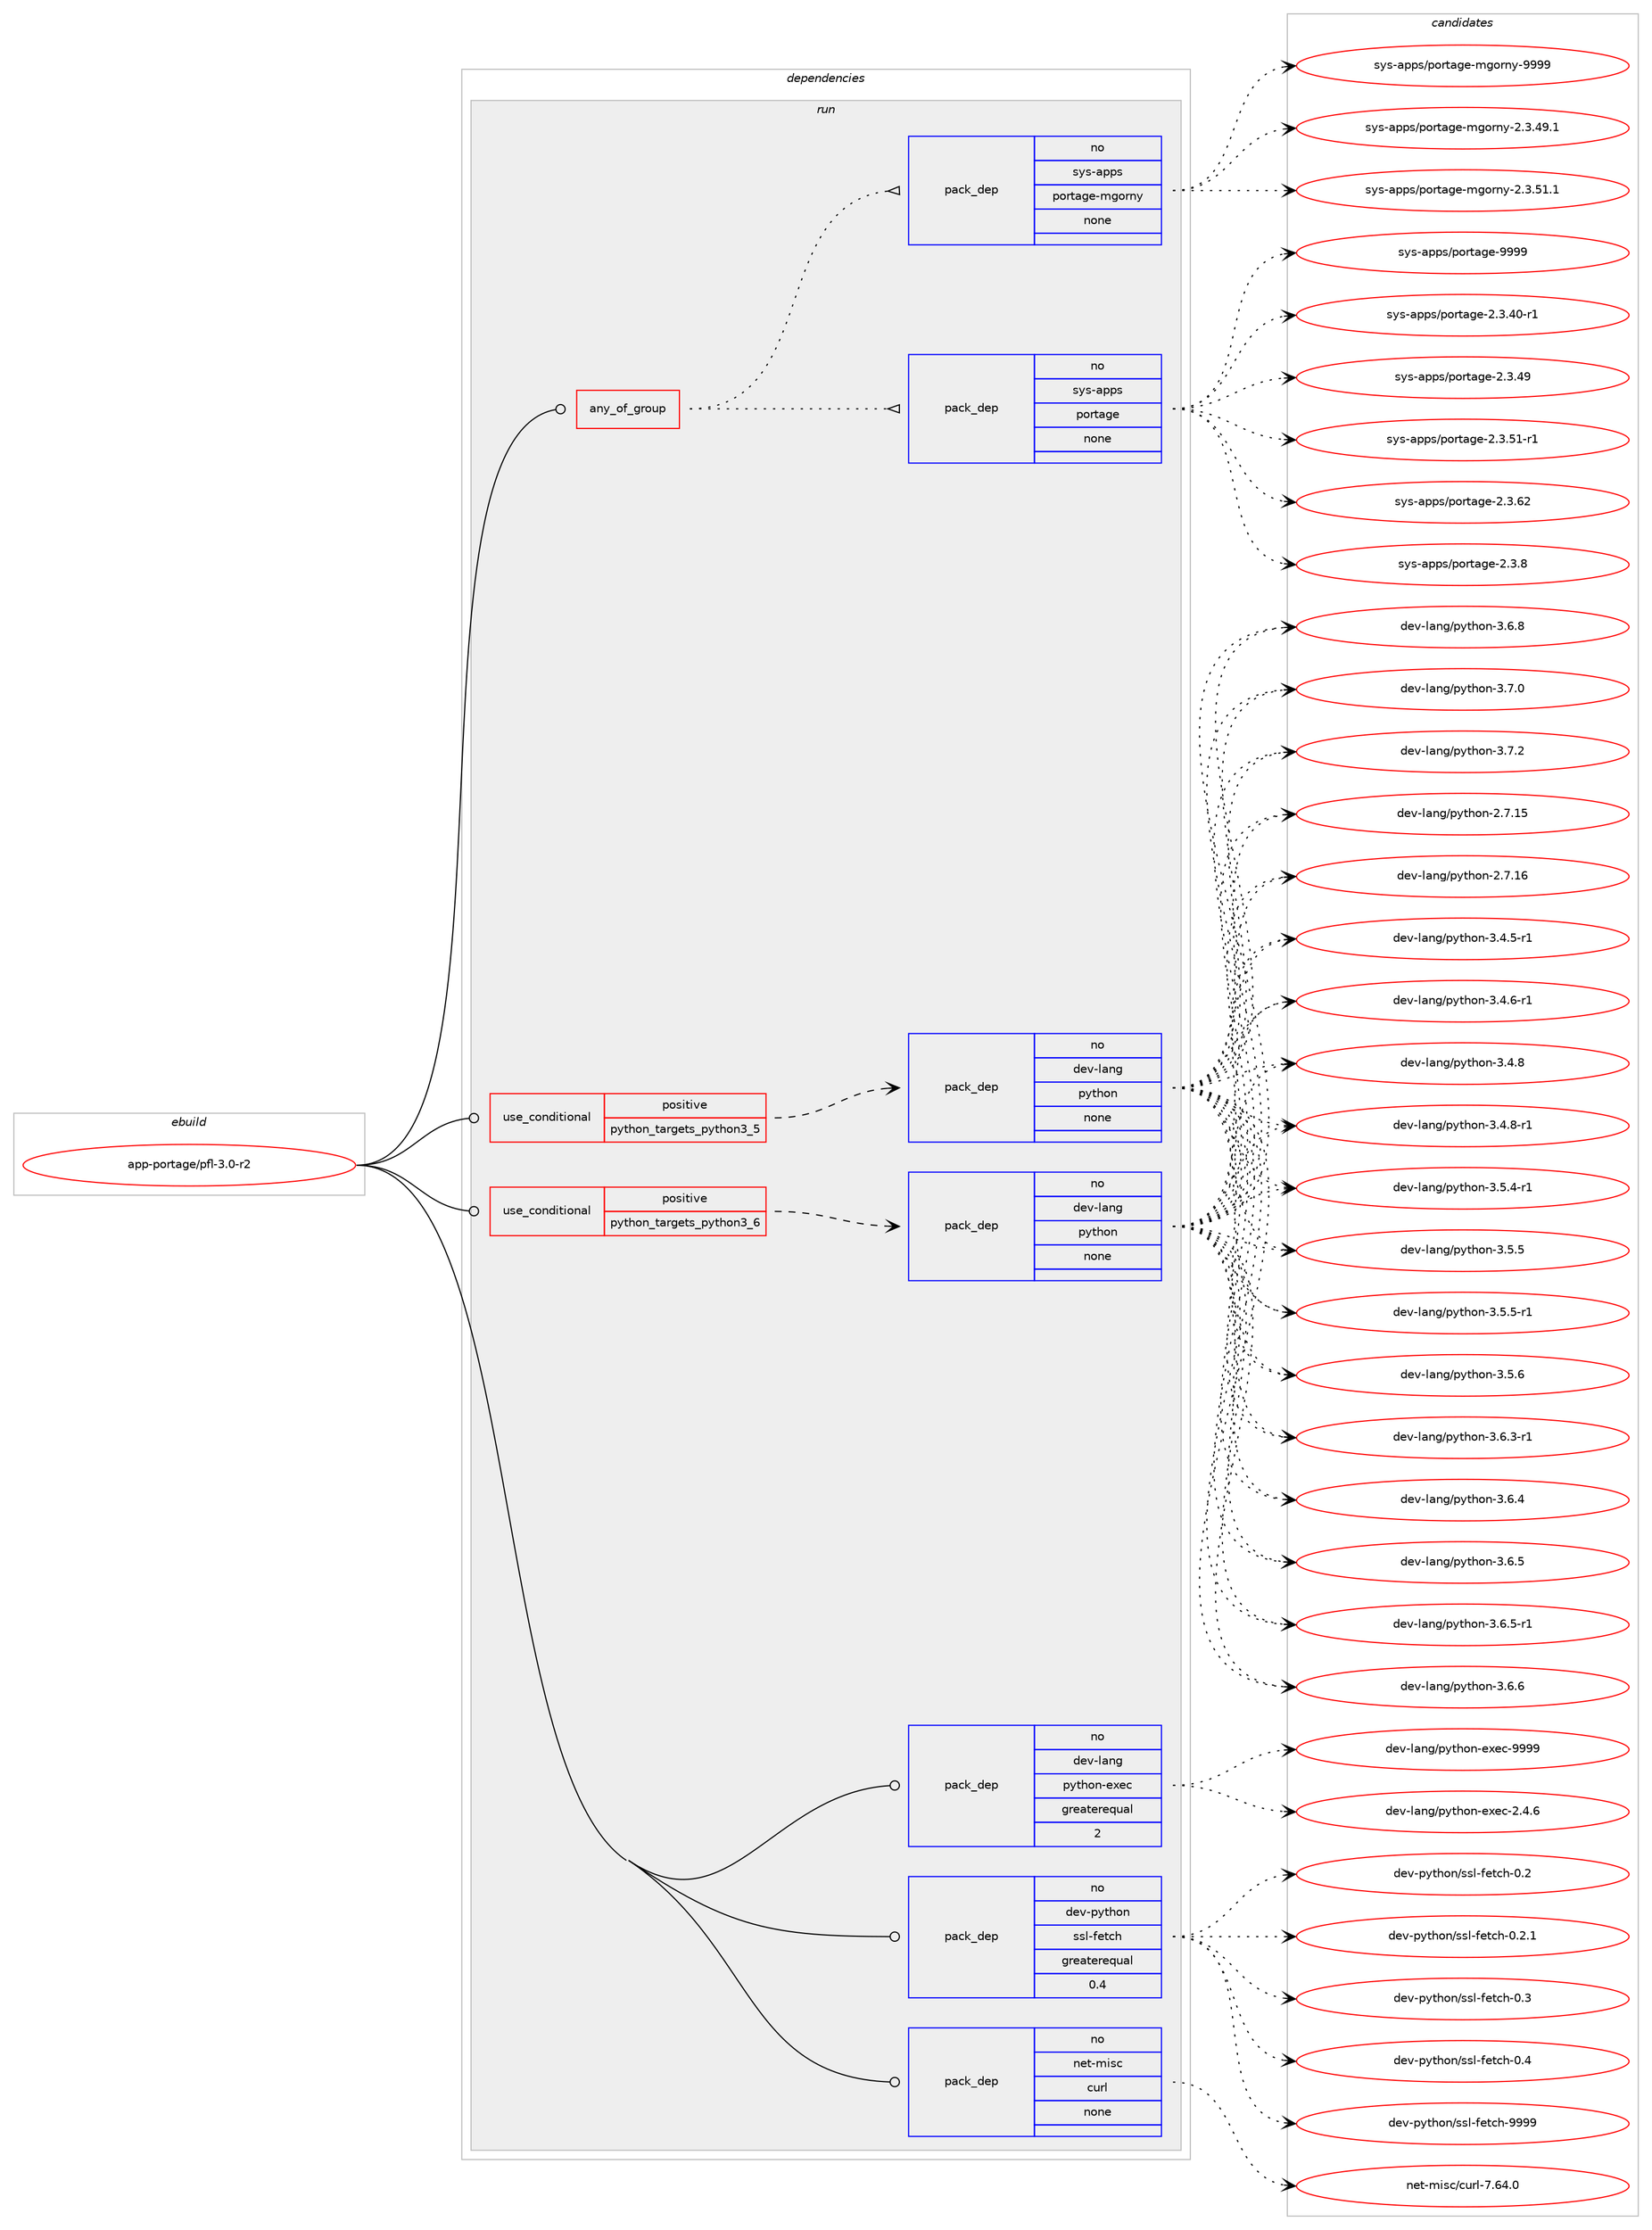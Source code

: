 digraph prolog {

# *************
# Graph options
# *************

newrank=true;
concentrate=true;
compound=true;
graph [rankdir=LR,fontname=Helvetica,fontsize=10,ranksep=1.5];#, ranksep=2.5, nodesep=0.2];
edge  [arrowhead=vee];
node  [fontname=Helvetica,fontsize=10];

# **********
# The ebuild
# **********

subgraph cluster_leftcol {
color=gray;
rank=same;
label=<<i>ebuild</i>>;
id [label="app-portage/pfl-3.0-r2", color=red, width=4, href="../app-portage/pfl-3.0-r2.svg"];
}

# ****************
# The dependencies
# ****************

subgraph cluster_midcol {
color=gray;
label=<<i>dependencies</i>>;
subgraph cluster_compile {
fillcolor="#eeeeee";
style=filled;
label=<<i>compile</i>>;
}
subgraph cluster_compileandrun {
fillcolor="#eeeeee";
style=filled;
label=<<i>compile and run</i>>;
}
subgraph cluster_run {
fillcolor="#eeeeee";
style=filled;
label=<<i>run</i>>;
subgraph any19876 {
dependency1306813 [label=<<TABLE BORDER="0" CELLBORDER="1" CELLSPACING="0" CELLPADDING="4"><TR><TD CELLPADDING="10">any_of_group</TD></TR></TABLE>>, shape=none, color=red];subgraph pack931313 {
dependency1306814 [label=<<TABLE BORDER="0" CELLBORDER="1" CELLSPACING="0" CELLPADDING="4" WIDTH="220"><TR><TD ROWSPAN="6" CELLPADDING="30">pack_dep</TD></TR><TR><TD WIDTH="110">no</TD></TR><TR><TD>sys-apps</TD></TR><TR><TD>portage</TD></TR><TR><TD>none</TD></TR><TR><TD></TD></TR></TABLE>>, shape=none, color=blue];
}
dependency1306813:e -> dependency1306814:w [weight=20,style="dotted",arrowhead="oinv"];
subgraph pack931314 {
dependency1306815 [label=<<TABLE BORDER="0" CELLBORDER="1" CELLSPACING="0" CELLPADDING="4" WIDTH="220"><TR><TD ROWSPAN="6" CELLPADDING="30">pack_dep</TD></TR><TR><TD WIDTH="110">no</TD></TR><TR><TD>sys-apps</TD></TR><TR><TD>portage-mgorny</TD></TR><TR><TD>none</TD></TR><TR><TD></TD></TR></TABLE>>, shape=none, color=blue];
}
dependency1306813:e -> dependency1306815:w [weight=20,style="dotted",arrowhead="oinv"];
}
id:e -> dependency1306813:w [weight=20,style="solid",arrowhead="odot"];
subgraph cond355080 {
dependency1306816 [label=<<TABLE BORDER="0" CELLBORDER="1" CELLSPACING="0" CELLPADDING="4"><TR><TD ROWSPAN="3" CELLPADDING="10">use_conditional</TD></TR><TR><TD>positive</TD></TR><TR><TD>python_targets_python3_5</TD></TR></TABLE>>, shape=none, color=red];
subgraph pack931315 {
dependency1306817 [label=<<TABLE BORDER="0" CELLBORDER="1" CELLSPACING="0" CELLPADDING="4" WIDTH="220"><TR><TD ROWSPAN="6" CELLPADDING="30">pack_dep</TD></TR><TR><TD WIDTH="110">no</TD></TR><TR><TD>dev-lang</TD></TR><TR><TD>python</TD></TR><TR><TD>none</TD></TR><TR><TD></TD></TR></TABLE>>, shape=none, color=blue];
}
dependency1306816:e -> dependency1306817:w [weight=20,style="dashed",arrowhead="vee"];
}
id:e -> dependency1306816:w [weight=20,style="solid",arrowhead="odot"];
subgraph cond355081 {
dependency1306818 [label=<<TABLE BORDER="0" CELLBORDER="1" CELLSPACING="0" CELLPADDING="4"><TR><TD ROWSPAN="3" CELLPADDING="10">use_conditional</TD></TR><TR><TD>positive</TD></TR><TR><TD>python_targets_python3_6</TD></TR></TABLE>>, shape=none, color=red];
subgraph pack931316 {
dependency1306819 [label=<<TABLE BORDER="0" CELLBORDER="1" CELLSPACING="0" CELLPADDING="4" WIDTH="220"><TR><TD ROWSPAN="6" CELLPADDING="30">pack_dep</TD></TR><TR><TD WIDTH="110">no</TD></TR><TR><TD>dev-lang</TD></TR><TR><TD>python</TD></TR><TR><TD>none</TD></TR><TR><TD></TD></TR></TABLE>>, shape=none, color=blue];
}
dependency1306818:e -> dependency1306819:w [weight=20,style="dashed",arrowhead="vee"];
}
id:e -> dependency1306818:w [weight=20,style="solid",arrowhead="odot"];
subgraph pack931317 {
dependency1306820 [label=<<TABLE BORDER="0" CELLBORDER="1" CELLSPACING="0" CELLPADDING="4" WIDTH="220"><TR><TD ROWSPAN="6" CELLPADDING="30">pack_dep</TD></TR><TR><TD WIDTH="110">no</TD></TR><TR><TD>dev-lang</TD></TR><TR><TD>python-exec</TD></TR><TR><TD>greaterequal</TD></TR><TR><TD>2</TD></TR></TABLE>>, shape=none, color=blue];
}
id:e -> dependency1306820:w [weight=20,style="solid",arrowhead="odot"];
subgraph pack931318 {
dependency1306821 [label=<<TABLE BORDER="0" CELLBORDER="1" CELLSPACING="0" CELLPADDING="4" WIDTH="220"><TR><TD ROWSPAN="6" CELLPADDING="30">pack_dep</TD></TR><TR><TD WIDTH="110">no</TD></TR><TR><TD>dev-python</TD></TR><TR><TD>ssl-fetch</TD></TR><TR><TD>greaterequal</TD></TR><TR><TD>0.4</TD></TR></TABLE>>, shape=none, color=blue];
}
id:e -> dependency1306821:w [weight=20,style="solid",arrowhead="odot"];
subgraph pack931319 {
dependency1306822 [label=<<TABLE BORDER="0" CELLBORDER="1" CELLSPACING="0" CELLPADDING="4" WIDTH="220"><TR><TD ROWSPAN="6" CELLPADDING="30">pack_dep</TD></TR><TR><TD WIDTH="110">no</TD></TR><TR><TD>net-misc</TD></TR><TR><TD>curl</TD></TR><TR><TD>none</TD></TR><TR><TD></TD></TR></TABLE>>, shape=none, color=blue];
}
id:e -> dependency1306822:w [weight=20,style="solid",arrowhead="odot"];
}
}

# **************
# The candidates
# **************

subgraph cluster_choices {
rank=same;
color=gray;
label=<<i>candidates</i>>;

subgraph choice931313 {
color=black;
nodesep=1;
choice11512111545971121121154711211111411697103101455046514652484511449 [label="sys-apps/portage-2.3.40-r1", color=red, width=4,href="../sys-apps/portage-2.3.40-r1.svg"];
choice1151211154597112112115471121111141169710310145504651465257 [label="sys-apps/portage-2.3.49", color=red, width=4,href="../sys-apps/portage-2.3.49.svg"];
choice11512111545971121121154711211111411697103101455046514653494511449 [label="sys-apps/portage-2.3.51-r1", color=red, width=4,href="../sys-apps/portage-2.3.51-r1.svg"];
choice1151211154597112112115471121111141169710310145504651465450 [label="sys-apps/portage-2.3.62", color=red, width=4,href="../sys-apps/portage-2.3.62.svg"];
choice11512111545971121121154711211111411697103101455046514656 [label="sys-apps/portage-2.3.8", color=red, width=4,href="../sys-apps/portage-2.3.8.svg"];
choice115121115459711211211547112111114116971031014557575757 [label="sys-apps/portage-9999", color=red, width=4,href="../sys-apps/portage-9999.svg"];
dependency1306814:e -> choice11512111545971121121154711211111411697103101455046514652484511449:w [style=dotted,weight="100"];
dependency1306814:e -> choice1151211154597112112115471121111141169710310145504651465257:w [style=dotted,weight="100"];
dependency1306814:e -> choice11512111545971121121154711211111411697103101455046514653494511449:w [style=dotted,weight="100"];
dependency1306814:e -> choice1151211154597112112115471121111141169710310145504651465450:w [style=dotted,weight="100"];
dependency1306814:e -> choice11512111545971121121154711211111411697103101455046514656:w [style=dotted,weight="100"];
dependency1306814:e -> choice115121115459711211211547112111114116971031014557575757:w [style=dotted,weight="100"];
}
subgraph choice931314 {
color=black;
nodesep=1;
choice1151211154597112112115471121111141169710310145109103111114110121455046514652574649 [label="sys-apps/portage-mgorny-2.3.49.1", color=red, width=4,href="../sys-apps/portage-mgorny-2.3.49.1.svg"];
choice1151211154597112112115471121111141169710310145109103111114110121455046514653494649 [label="sys-apps/portage-mgorny-2.3.51.1", color=red, width=4,href="../sys-apps/portage-mgorny-2.3.51.1.svg"];
choice11512111545971121121154711211111411697103101451091031111141101214557575757 [label="sys-apps/portage-mgorny-9999", color=red, width=4,href="../sys-apps/portage-mgorny-9999.svg"];
dependency1306815:e -> choice1151211154597112112115471121111141169710310145109103111114110121455046514652574649:w [style=dotted,weight="100"];
dependency1306815:e -> choice1151211154597112112115471121111141169710310145109103111114110121455046514653494649:w [style=dotted,weight="100"];
dependency1306815:e -> choice11512111545971121121154711211111411697103101451091031111141101214557575757:w [style=dotted,weight="100"];
}
subgraph choice931315 {
color=black;
nodesep=1;
choice10010111845108971101034711212111610411111045504655464953 [label="dev-lang/python-2.7.15", color=red, width=4,href="../dev-lang/python-2.7.15.svg"];
choice10010111845108971101034711212111610411111045504655464954 [label="dev-lang/python-2.7.16", color=red, width=4,href="../dev-lang/python-2.7.16.svg"];
choice1001011184510897110103471121211161041111104551465246534511449 [label="dev-lang/python-3.4.5-r1", color=red, width=4,href="../dev-lang/python-3.4.5-r1.svg"];
choice1001011184510897110103471121211161041111104551465246544511449 [label="dev-lang/python-3.4.6-r1", color=red, width=4,href="../dev-lang/python-3.4.6-r1.svg"];
choice100101118451089711010347112121116104111110455146524656 [label="dev-lang/python-3.4.8", color=red, width=4,href="../dev-lang/python-3.4.8.svg"];
choice1001011184510897110103471121211161041111104551465246564511449 [label="dev-lang/python-3.4.8-r1", color=red, width=4,href="../dev-lang/python-3.4.8-r1.svg"];
choice1001011184510897110103471121211161041111104551465346524511449 [label="dev-lang/python-3.5.4-r1", color=red, width=4,href="../dev-lang/python-3.5.4-r1.svg"];
choice100101118451089711010347112121116104111110455146534653 [label="dev-lang/python-3.5.5", color=red, width=4,href="../dev-lang/python-3.5.5.svg"];
choice1001011184510897110103471121211161041111104551465346534511449 [label="dev-lang/python-3.5.5-r1", color=red, width=4,href="../dev-lang/python-3.5.5-r1.svg"];
choice100101118451089711010347112121116104111110455146534654 [label="dev-lang/python-3.5.6", color=red, width=4,href="../dev-lang/python-3.5.6.svg"];
choice1001011184510897110103471121211161041111104551465446514511449 [label="dev-lang/python-3.6.3-r1", color=red, width=4,href="../dev-lang/python-3.6.3-r1.svg"];
choice100101118451089711010347112121116104111110455146544652 [label="dev-lang/python-3.6.4", color=red, width=4,href="../dev-lang/python-3.6.4.svg"];
choice100101118451089711010347112121116104111110455146544653 [label="dev-lang/python-3.6.5", color=red, width=4,href="../dev-lang/python-3.6.5.svg"];
choice1001011184510897110103471121211161041111104551465446534511449 [label="dev-lang/python-3.6.5-r1", color=red, width=4,href="../dev-lang/python-3.6.5-r1.svg"];
choice100101118451089711010347112121116104111110455146544654 [label="dev-lang/python-3.6.6", color=red, width=4,href="../dev-lang/python-3.6.6.svg"];
choice100101118451089711010347112121116104111110455146544656 [label="dev-lang/python-3.6.8", color=red, width=4,href="../dev-lang/python-3.6.8.svg"];
choice100101118451089711010347112121116104111110455146554648 [label="dev-lang/python-3.7.0", color=red, width=4,href="../dev-lang/python-3.7.0.svg"];
choice100101118451089711010347112121116104111110455146554650 [label="dev-lang/python-3.7.2", color=red, width=4,href="../dev-lang/python-3.7.2.svg"];
dependency1306817:e -> choice10010111845108971101034711212111610411111045504655464953:w [style=dotted,weight="100"];
dependency1306817:e -> choice10010111845108971101034711212111610411111045504655464954:w [style=dotted,weight="100"];
dependency1306817:e -> choice1001011184510897110103471121211161041111104551465246534511449:w [style=dotted,weight="100"];
dependency1306817:e -> choice1001011184510897110103471121211161041111104551465246544511449:w [style=dotted,weight="100"];
dependency1306817:e -> choice100101118451089711010347112121116104111110455146524656:w [style=dotted,weight="100"];
dependency1306817:e -> choice1001011184510897110103471121211161041111104551465246564511449:w [style=dotted,weight="100"];
dependency1306817:e -> choice1001011184510897110103471121211161041111104551465346524511449:w [style=dotted,weight="100"];
dependency1306817:e -> choice100101118451089711010347112121116104111110455146534653:w [style=dotted,weight="100"];
dependency1306817:e -> choice1001011184510897110103471121211161041111104551465346534511449:w [style=dotted,weight="100"];
dependency1306817:e -> choice100101118451089711010347112121116104111110455146534654:w [style=dotted,weight="100"];
dependency1306817:e -> choice1001011184510897110103471121211161041111104551465446514511449:w [style=dotted,weight="100"];
dependency1306817:e -> choice100101118451089711010347112121116104111110455146544652:w [style=dotted,weight="100"];
dependency1306817:e -> choice100101118451089711010347112121116104111110455146544653:w [style=dotted,weight="100"];
dependency1306817:e -> choice1001011184510897110103471121211161041111104551465446534511449:w [style=dotted,weight="100"];
dependency1306817:e -> choice100101118451089711010347112121116104111110455146544654:w [style=dotted,weight="100"];
dependency1306817:e -> choice100101118451089711010347112121116104111110455146544656:w [style=dotted,weight="100"];
dependency1306817:e -> choice100101118451089711010347112121116104111110455146554648:w [style=dotted,weight="100"];
dependency1306817:e -> choice100101118451089711010347112121116104111110455146554650:w [style=dotted,weight="100"];
}
subgraph choice931316 {
color=black;
nodesep=1;
choice10010111845108971101034711212111610411111045504655464953 [label="dev-lang/python-2.7.15", color=red, width=4,href="../dev-lang/python-2.7.15.svg"];
choice10010111845108971101034711212111610411111045504655464954 [label="dev-lang/python-2.7.16", color=red, width=4,href="../dev-lang/python-2.7.16.svg"];
choice1001011184510897110103471121211161041111104551465246534511449 [label="dev-lang/python-3.4.5-r1", color=red, width=4,href="../dev-lang/python-3.4.5-r1.svg"];
choice1001011184510897110103471121211161041111104551465246544511449 [label="dev-lang/python-3.4.6-r1", color=red, width=4,href="../dev-lang/python-3.4.6-r1.svg"];
choice100101118451089711010347112121116104111110455146524656 [label="dev-lang/python-3.4.8", color=red, width=4,href="../dev-lang/python-3.4.8.svg"];
choice1001011184510897110103471121211161041111104551465246564511449 [label="dev-lang/python-3.4.8-r1", color=red, width=4,href="../dev-lang/python-3.4.8-r1.svg"];
choice1001011184510897110103471121211161041111104551465346524511449 [label="dev-lang/python-3.5.4-r1", color=red, width=4,href="../dev-lang/python-3.5.4-r1.svg"];
choice100101118451089711010347112121116104111110455146534653 [label="dev-lang/python-3.5.5", color=red, width=4,href="../dev-lang/python-3.5.5.svg"];
choice1001011184510897110103471121211161041111104551465346534511449 [label="dev-lang/python-3.5.5-r1", color=red, width=4,href="../dev-lang/python-3.5.5-r1.svg"];
choice100101118451089711010347112121116104111110455146534654 [label="dev-lang/python-3.5.6", color=red, width=4,href="../dev-lang/python-3.5.6.svg"];
choice1001011184510897110103471121211161041111104551465446514511449 [label="dev-lang/python-3.6.3-r1", color=red, width=4,href="../dev-lang/python-3.6.3-r1.svg"];
choice100101118451089711010347112121116104111110455146544652 [label="dev-lang/python-3.6.4", color=red, width=4,href="../dev-lang/python-3.6.4.svg"];
choice100101118451089711010347112121116104111110455146544653 [label="dev-lang/python-3.6.5", color=red, width=4,href="../dev-lang/python-3.6.5.svg"];
choice1001011184510897110103471121211161041111104551465446534511449 [label="dev-lang/python-3.6.5-r1", color=red, width=4,href="../dev-lang/python-3.6.5-r1.svg"];
choice100101118451089711010347112121116104111110455146544654 [label="dev-lang/python-3.6.6", color=red, width=4,href="../dev-lang/python-3.6.6.svg"];
choice100101118451089711010347112121116104111110455146544656 [label="dev-lang/python-3.6.8", color=red, width=4,href="../dev-lang/python-3.6.8.svg"];
choice100101118451089711010347112121116104111110455146554648 [label="dev-lang/python-3.7.0", color=red, width=4,href="../dev-lang/python-3.7.0.svg"];
choice100101118451089711010347112121116104111110455146554650 [label="dev-lang/python-3.7.2", color=red, width=4,href="../dev-lang/python-3.7.2.svg"];
dependency1306819:e -> choice10010111845108971101034711212111610411111045504655464953:w [style=dotted,weight="100"];
dependency1306819:e -> choice10010111845108971101034711212111610411111045504655464954:w [style=dotted,weight="100"];
dependency1306819:e -> choice1001011184510897110103471121211161041111104551465246534511449:w [style=dotted,weight="100"];
dependency1306819:e -> choice1001011184510897110103471121211161041111104551465246544511449:w [style=dotted,weight="100"];
dependency1306819:e -> choice100101118451089711010347112121116104111110455146524656:w [style=dotted,weight="100"];
dependency1306819:e -> choice1001011184510897110103471121211161041111104551465246564511449:w [style=dotted,weight="100"];
dependency1306819:e -> choice1001011184510897110103471121211161041111104551465346524511449:w [style=dotted,weight="100"];
dependency1306819:e -> choice100101118451089711010347112121116104111110455146534653:w [style=dotted,weight="100"];
dependency1306819:e -> choice1001011184510897110103471121211161041111104551465346534511449:w [style=dotted,weight="100"];
dependency1306819:e -> choice100101118451089711010347112121116104111110455146534654:w [style=dotted,weight="100"];
dependency1306819:e -> choice1001011184510897110103471121211161041111104551465446514511449:w [style=dotted,weight="100"];
dependency1306819:e -> choice100101118451089711010347112121116104111110455146544652:w [style=dotted,weight="100"];
dependency1306819:e -> choice100101118451089711010347112121116104111110455146544653:w [style=dotted,weight="100"];
dependency1306819:e -> choice1001011184510897110103471121211161041111104551465446534511449:w [style=dotted,weight="100"];
dependency1306819:e -> choice100101118451089711010347112121116104111110455146544654:w [style=dotted,weight="100"];
dependency1306819:e -> choice100101118451089711010347112121116104111110455146544656:w [style=dotted,weight="100"];
dependency1306819:e -> choice100101118451089711010347112121116104111110455146554648:w [style=dotted,weight="100"];
dependency1306819:e -> choice100101118451089711010347112121116104111110455146554650:w [style=dotted,weight="100"];
}
subgraph choice931317 {
color=black;
nodesep=1;
choice1001011184510897110103471121211161041111104510112010199455046524654 [label="dev-lang/python-exec-2.4.6", color=red, width=4,href="../dev-lang/python-exec-2.4.6.svg"];
choice10010111845108971101034711212111610411111045101120101994557575757 [label="dev-lang/python-exec-9999", color=red, width=4,href="../dev-lang/python-exec-9999.svg"];
dependency1306820:e -> choice1001011184510897110103471121211161041111104510112010199455046524654:w [style=dotted,weight="100"];
dependency1306820:e -> choice10010111845108971101034711212111610411111045101120101994557575757:w [style=dotted,weight="100"];
}
subgraph choice931318 {
color=black;
nodesep=1;
choice1001011184511212111610411111047115115108451021011169910445484650 [label="dev-python/ssl-fetch-0.2", color=red, width=4,href="../dev-python/ssl-fetch-0.2.svg"];
choice10010111845112121116104111110471151151084510210111699104454846504649 [label="dev-python/ssl-fetch-0.2.1", color=red, width=4,href="../dev-python/ssl-fetch-0.2.1.svg"];
choice1001011184511212111610411111047115115108451021011169910445484651 [label="dev-python/ssl-fetch-0.3", color=red, width=4,href="../dev-python/ssl-fetch-0.3.svg"];
choice1001011184511212111610411111047115115108451021011169910445484652 [label="dev-python/ssl-fetch-0.4", color=red, width=4,href="../dev-python/ssl-fetch-0.4.svg"];
choice100101118451121211161041111104711511510845102101116991044557575757 [label="dev-python/ssl-fetch-9999", color=red, width=4,href="../dev-python/ssl-fetch-9999.svg"];
dependency1306821:e -> choice1001011184511212111610411111047115115108451021011169910445484650:w [style=dotted,weight="100"];
dependency1306821:e -> choice10010111845112121116104111110471151151084510210111699104454846504649:w [style=dotted,weight="100"];
dependency1306821:e -> choice1001011184511212111610411111047115115108451021011169910445484651:w [style=dotted,weight="100"];
dependency1306821:e -> choice1001011184511212111610411111047115115108451021011169910445484652:w [style=dotted,weight="100"];
dependency1306821:e -> choice100101118451121211161041111104711511510845102101116991044557575757:w [style=dotted,weight="100"];
}
subgraph choice931319 {
color=black;
nodesep=1;
choice1101011164510910511599479911711410845554654524648 [label="net-misc/curl-7.64.0", color=red, width=4,href="../net-misc/curl-7.64.0.svg"];
dependency1306822:e -> choice1101011164510910511599479911711410845554654524648:w [style=dotted,weight="100"];
}
}

}
